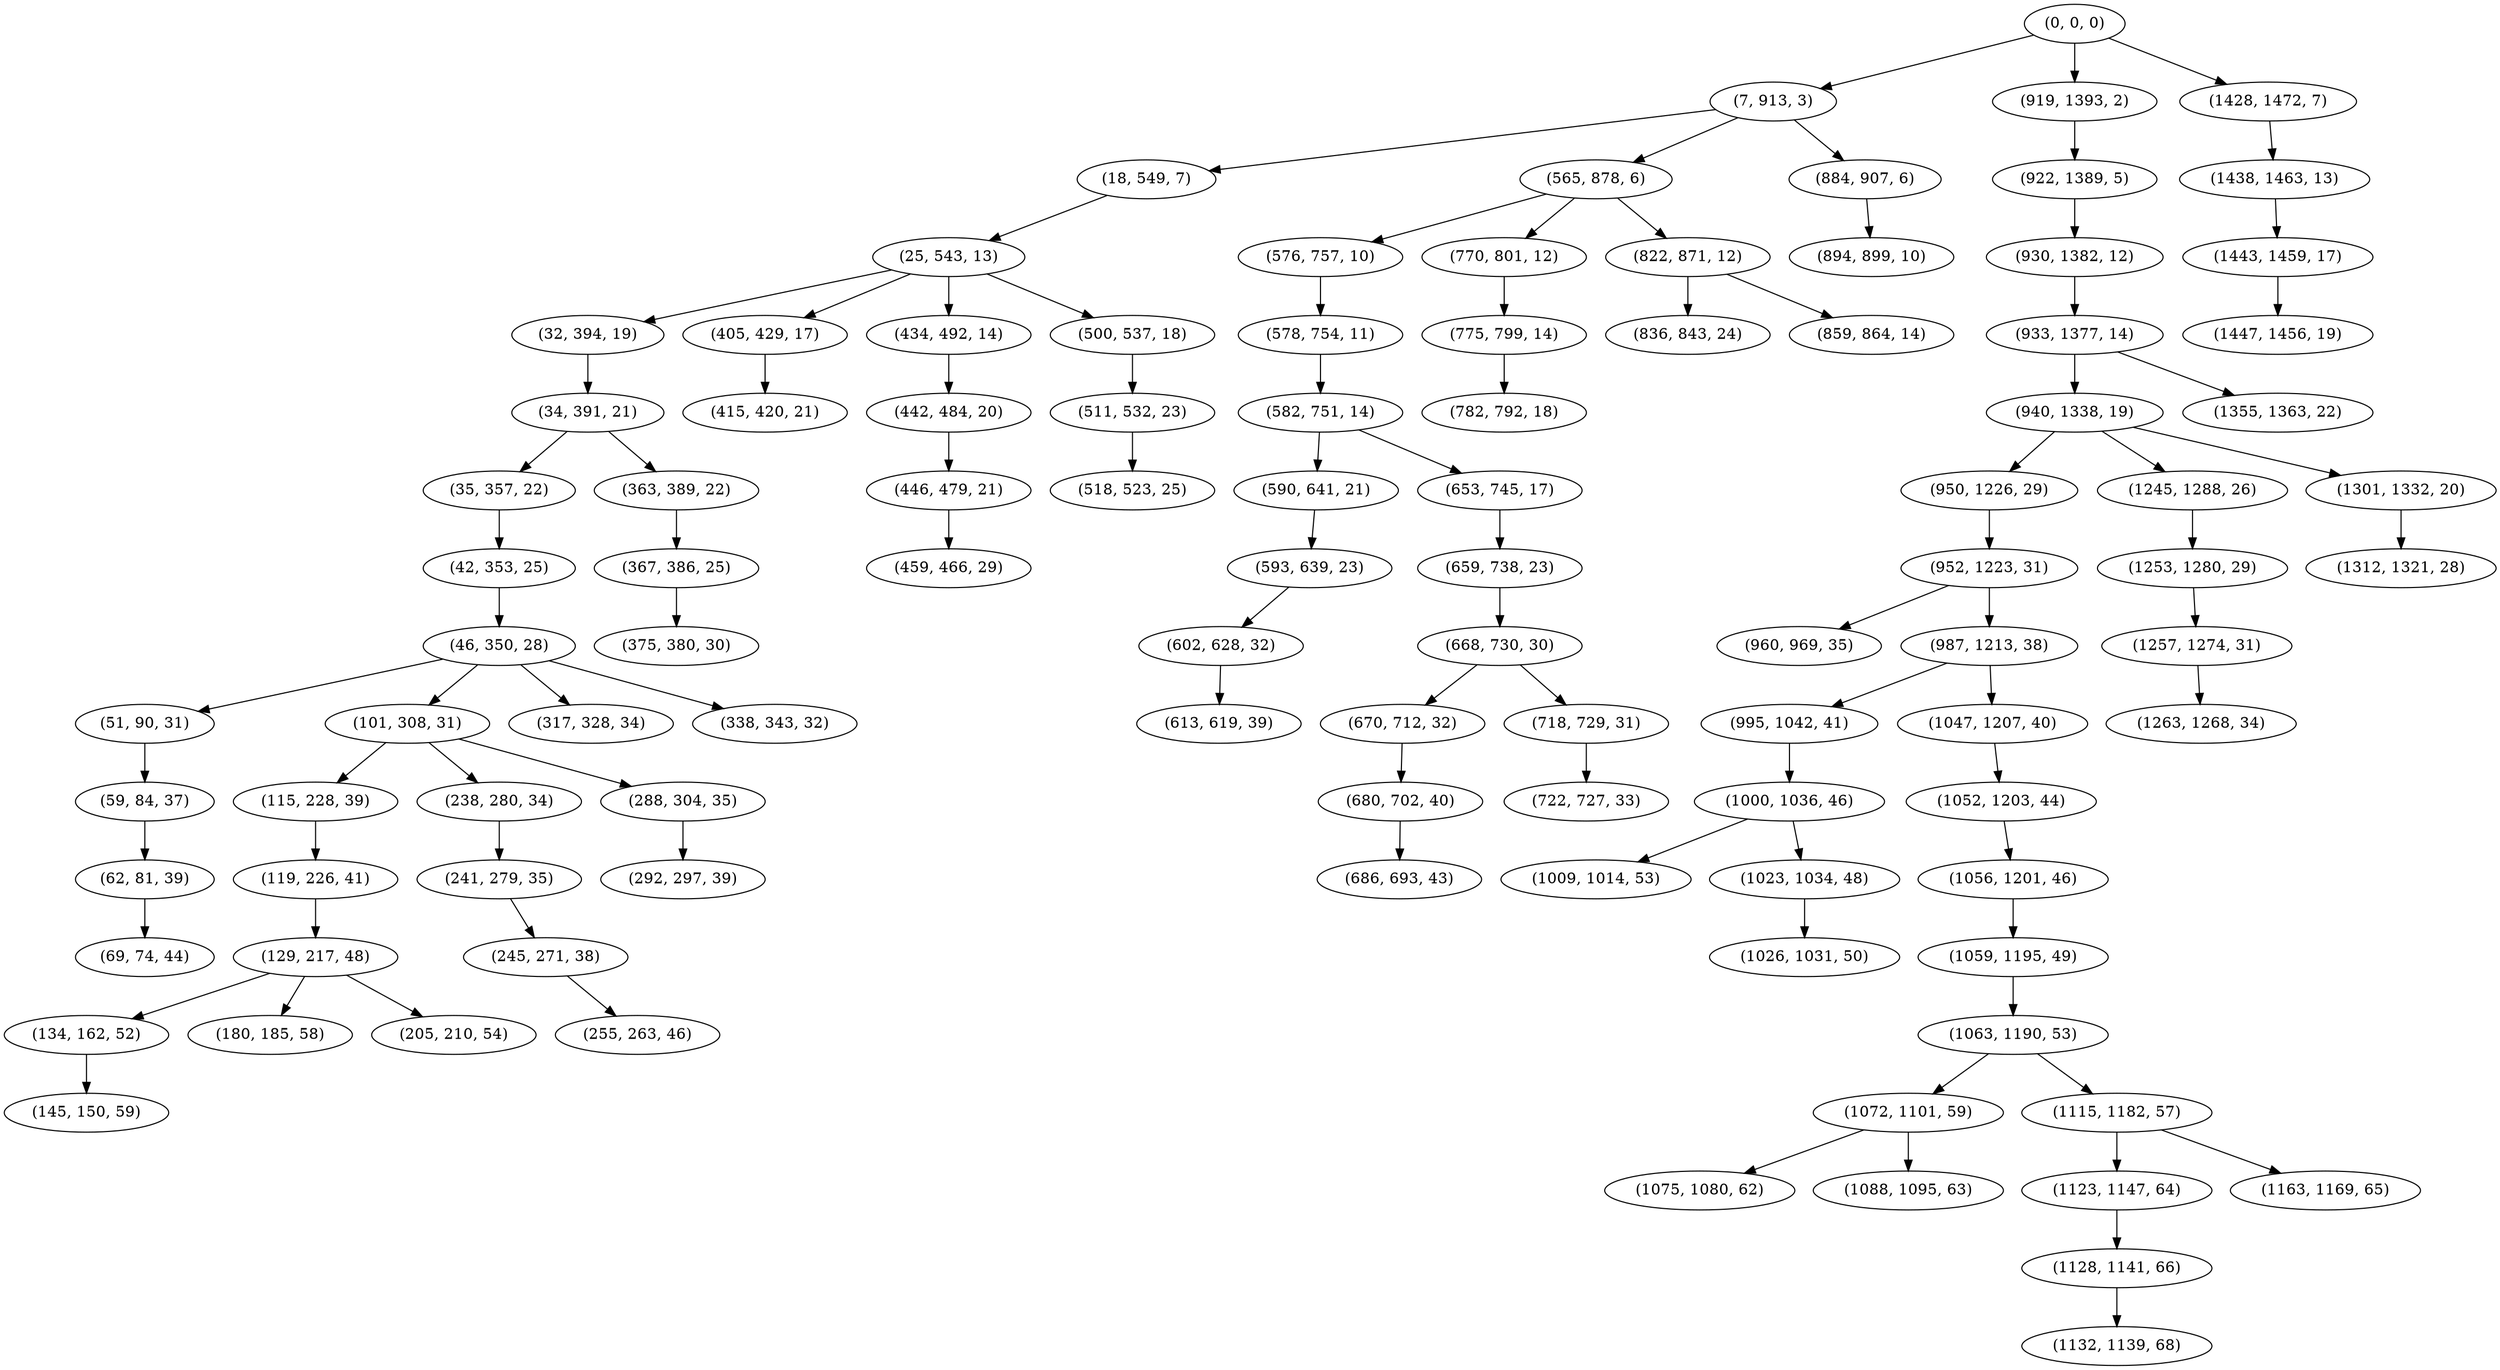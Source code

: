 digraph tree {
    "(0, 0, 0)";
    "(7, 913, 3)";
    "(18, 549, 7)";
    "(25, 543, 13)";
    "(32, 394, 19)";
    "(34, 391, 21)";
    "(35, 357, 22)";
    "(42, 353, 25)";
    "(46, 350, 28)";
    "(51, 90, 31)";
    "(59, 84, 37)";
    "(62, 81, 39)";
    "(69, 74, 44)";
    "(101, 308, 31)";
    "(115, 228, 39)";
    "(119, 226, 41)";
    "(129, 217, 48)";
    "(134, 162, 52)";
    "(145, 150, 59)";
    "(180, 185, 58)";
    "(205, 210, 54)";
    "(238, 280, 34)";
    "(241, 279, 35)";
    "(245, 271, 38)";
    "(255, 263, 46)";
    "(288, 304, 35)";
    "(292, 297, 39)";
    "(317, 328, 34)";
    "(338, 343, 32)";
    "(363, 389, 22)";
    "(367, 386, 25)";
    "(375, 380, 30)";
    "(405, 429, 17)";
    "(415, 420, 21)";
    "(434, 492, 14)";
    "(442, 484, 20)";
    "(446, 479, 21)";
    "(459, 466, 29)";
    "(500, 537, 18)";
    "(511, 532, 23)";
    "(518, 523, 25)";
    "(565, 878, 6)";
    "(576, 757, 10)";
    "(578, 754, 11)";
    "(582, 751, 14)";
    "(590, 641, 21)";
    "(593, 639, 23)";
    "(602, 628, 32)";
    "(613, 619, 39)";
    "(653, 745, 17)";
    "(659, 738, 23)";
    "(668, 730, 30)";
    "(670, 712, 32)";
    "(680, 702, 40)";
    "(686, 693, 43)";
    "(718, 729, 31)";
    "(722, 727, 33)";
    "(770, 801, 12)";
    "(775, 799, 14)";
    "(782, 792, 18)";
    "(822, 871, 12)";
    "(836, 843, 24)";
    "(859, 864, 14)";
    "(884, 907, 6)";
    "(894, 899, 10)";
    "(919, 1393, 2)";
    "(922, 1389, 5)";
    "(930, 1382, 12)";
    "(933, 1377, 14)";
    "(940, 1338, 19)";
    "(950, 1226, 29)";
    "(952, 1223, 31)";
    "(960, 969, 35)";
    "(987, 1213, 38)";
    "(995, 1042, 41)";
    "(1000, 1036, 46)";
    "(1009, 1014, 53)";
    "(1023, 1034, 48)";
    "(1026, 1031, 50)";
    "(1047, 1207, 40)";
    "(1052, 1203, 44)";
    "(1056, 1201, 46)";
    "(1059, 1195, 49)";
    "(1063, 1190, 53)";
    "(1072, 1101, 59)";
    "(1075, 1080, 62)";
    "(1088, 1095, 63)";
    "(1115, 1182, 57)";
    "(1123, 1147, 64)";
    "(1128, 1141, 66)";
    "(1132, 1139, 68)";
    "(1163, 1169, 65)";
    "(1245, 1288, 26)";
    "(1253, 1280, 29)";
    "(1257, 1274, 31)";
    "(1263, 1268, 34)";
    "(1301, 1332, 20)";
    "(1312, 1321, 28)";
    "(1355, 1363, 22)";
    "(1428, 1472, 7)";
    "(1438, 1463, 13)";
    "(1443, 1459, 17)";
    "(1447, 1456, 19)";
    "(0, 0, 0)" -> "(7, 913, 3)";
    "(0, 0, 0)" -> "(919, 1393, 2)";
    "(0, 0, 0)" -> "(1428, 1472, 7)";
    "(7, 913, 3)" -> "(18, 549, 7)";
    "(7, 913, 3)" -> "(565, 878, 6)";
    "(7, 913, 3)" -> "(884, 907, 6)";
    "(18, 549, 7)" -> "(25, 543, 13)";
    "(25, 543, 13)" -> "(32, 394, 19)";
    "(25, 543, 13)" -> "(405, 429, 17)";
    "(25, 543, 13)" -> "(434, 492, 14)";
    "(25, 543, 13)" -> "(500, 537, 18)";
    "(32, 394, 19)" -> "(34, 391, 21)";
    "(34, 391, 21)" -> "(35, 357, 22)";
    "(34, 391, 21)" -> "(363, 389, 22)";
    "(35, 357, 22)" -> "(42, 353, 25)";
    "(42, 353, 25)" -> "(46, 350, 28)";
    "(46, 350, 28)" -> "(51, 90, 31)";
    "(46, 350, 28)" -> "(101, 308, 31)";
    "(46, 350, 28)" -> "(317, 328, 34)";
    "(46, 350, 28)" -> "(338, 343, 32)";
    "(51, 90, 31)" -> "(59, 84, 37)";
    "(59, 84, 37)" -> "(62, 81, 39)";
    "(62, 81, 39)" -> "(69, 74, 44)";
    "(101, 308, 31)" -> "(115, 228, 39)";
    "(101, 308, 31)" -> "(238, 280, 34)";
    "(101, 308, 31)" -> "(288, 304, 35)";
    "(115, 228, 39)" -> "(119, 226, 41)";
    "(119, 226, 41)" -> "(129, 217, 48)";
    "(129, 217, 48)" -> "(134, 162, 52)";
    "(129, 217, 48)" -> "(180, 185, 58)";
    "(129, 217, 48)" -> "(205, 210, 54)";
    "(134, 162, 52)" -> "(145, 150, 59)";
    "(238, 280, 34)" -> "(241, 279, 35)";
    "(241, 279, 35)" -> "(245, 271, 38)";
    "(245, 271, 38)" -> "(255, 263, 46)";
    "(288, 304, 35)" -> "(292, 297, 39)";
    "(363, 389, 22)" -> "(367, 386, 25)";
    "(367, 386, 25)" -> "(375, 380, 30)";
    "(405, 429, 17)" -> "(415, 420, 21)";
    "(434, 492, 14)" -> "(442, 484, 20)";
    "(442, 484, 20)" -> "(446, 479, 21)";
    "(446, 479, 21)" -> "(459, 466, 29)";
    "(500, 537, 18)" -> "(511, 532, 23)";
    "(511, 532, 23)" -> "(518, 523, 25)";
    "(565, 878, 6)" -> "(576, 757, 10)";
    "(565, 878, 6)" -> "(770, 801, 12)";
    "(565, 878, 6)" -> "(822, 871, 12)";
    "(576, 757, 10)" -> "(578, 754, 11)";
    "(578, 754, 11)" -> "(582, 751, 14)";
    "(582, 751, 14)" -> "(590, 641, 21)";
    "(582, 751, 14)" -> "(653, 745, 17)";
    "(590, 641, 21)" -> "(593, 639, 23)";
    "(593, 639, 23)" -> "(602, 628, 32)";
    "(602, 628, 32)" -> "(613, 619, 39)";
    "(653, 745, 17)" -> "(659, 738, 23)";
    "(659, 738, 23)" -> "(668, 730, 30)";
    "(668, 730, 30)" -> "(670, 712, 32)";
    "(668, 730, 30)" -> "(718, 729, 31)";
    "(670, 712, 32)" -> "(680, 702, 40)";
    "(680, 702, 40)" -> "(686, 693, 43)";
    "(718, 729, 31)" -> "(722, 727, 33)";
    "(770, 801, 12)" -> "(775, 799, 14)";
    "(775, 799, 14)" -> "(782, 792, 18)";
    "(822, 871, 12)" -> "(836, 843, 24)";
    "(822, 871, 12)" -> "(859, 864, 14)";
    "(884, 907, 6)" -> "(894, 899, 10)";
    "(919, 1393, 2)" -> "(922, 1389, 5)";
    "(922, 1389, 5)" -> "(930, 1382, 12)";
    "(930, 1382, 12)" -> "(933, 1377, 14)";
    "(933, 1377, 14)" -> "(940, 1338, 19)";
    "(933, 1377, 14)" -> "(1355, 1363, 22)";
    "(940, 1338, 19)" -> "(950, 1226, 29)";
    "(940, 1338, 19)" -> "(1245, 1288, 26)";
    "(940, 1338, 19)" -> "(1301, 1332, 20)";
    "(950, 1226, 29)" -> "(952, 1223, 31)";
    "(952, 1223, 31)" -> "(960, 969, 35)";
    "(952, 1223, 31)" -> "(987, 1213, 38)";
    "(987, 1213, 38)" -> "(995, 1042, 41)";
    "(987, 1213, 38)" -> "(1047, 1207, 40)";
    "(995, 1042, 41)" -> "(1000, 1036, 46)";
    "(1000, 1036, 46)" -> "(1009, 1014, 53)";
    "(1000, 1036, 46)" -> "(1023, 1034, 48)";
    "(1023, 1034, 48)" -> "(1026, 1031, 50)";
    "(1047, 1207, 40)" -> "(1052, 1203, 44)";
    "(1052, 1203, 44)" -> "(1056, 1201, 46)";
    "(1056, 1201, 46)" -> "(1059, 1195, 49)";
    "(1059, 1195, 49)" -> "(1063, 1190, 53)";
    "(1063, 1190, 53)" -> "(1072, 1101, 59)";
    "(1063, 1190, 53)" -> "(1115, 1182, 57)";
    "(1072, 1101, 59)" -> "(1075, 1080, 62)";
    "(1072, 1101, 59)" -> "(1088, 1095, 63)";
    "(1115, 1182, 57)" -> "(1123, 1147, 64)";
    "(1115, 1182, 57)" -> "(1163, 1169, 65)";
    "(1123, 1147, 64)" -> "(1128, 1141, 66)";
    "(1128, 1141, 66)" -> "(1132, 1139, 68)";
    "(1245, 1288, 26)" -> "(1253, 1280, 29)";
    "(1253, 1280, 29)" -> "(1257, 1274, 31)";
    "(1257, 1274, 31)" -> "(1263, 1268, 34)";
    "(1301, 1332, 20)" -> "(1312, 1321, 28)";
    "(1428, 1472, 7)" -> "(1438, 1463, 13)";
    "(1438, 1463, 13)" -> "(1443, 1459, 17)";
    "(1443, 1459, 17)" -> "(1447, 1456, 19)";
}
